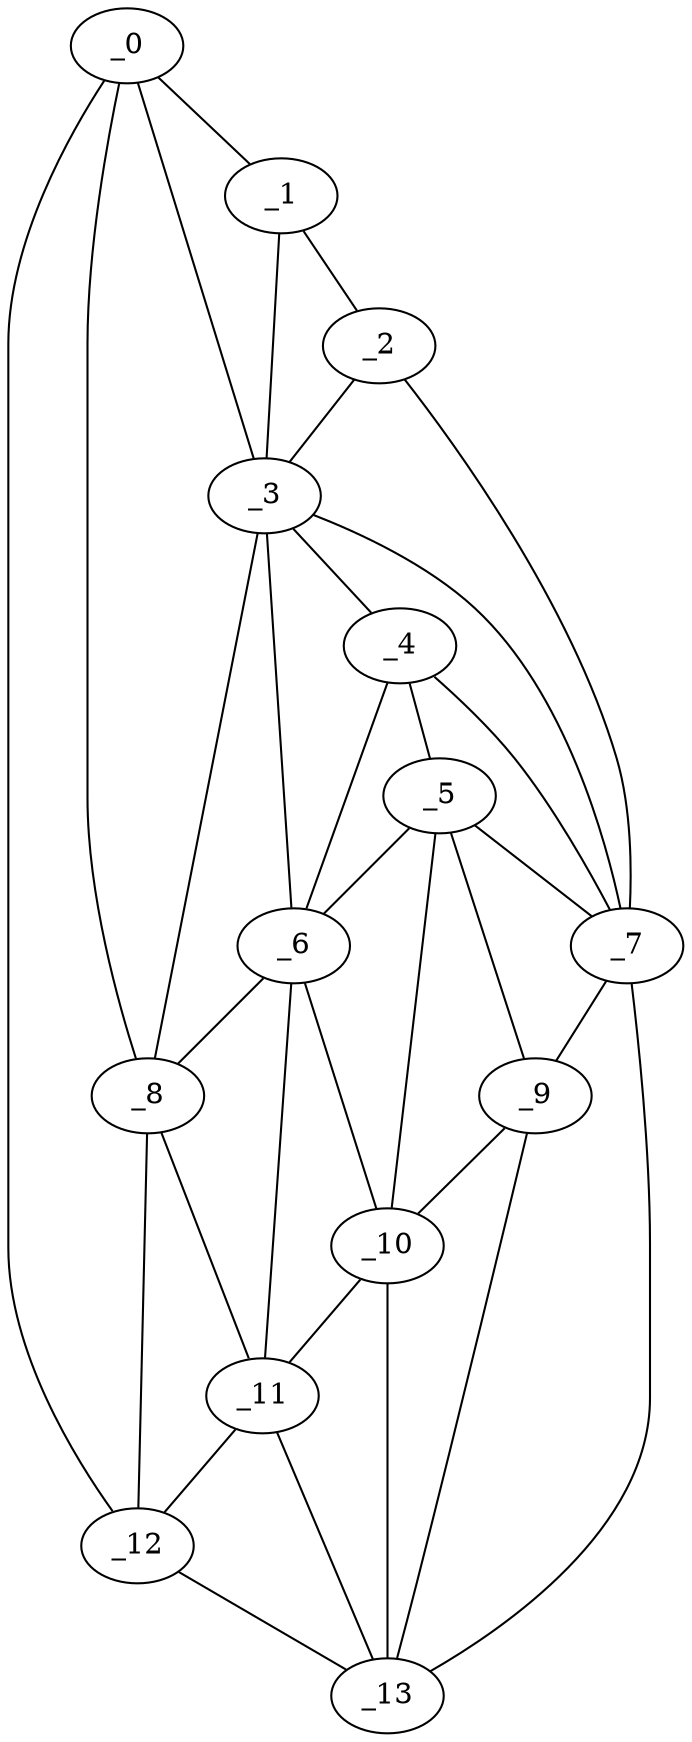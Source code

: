 graph "obj42__45.gxl" {
	_0	 [x=6,
		y=45];
	_1	 [x=12,
		y=42];
	_0 -- _1	 [valence=1];
	_3	 [x=61,
		y=50];
	_0 -- _3	 [valence=1];
	_8	 [x=93,
		y=79];
	_0 -- _8	 [valence=1];
	_12	 [x=120,
		y=90];
	_0 -- _12	 [valence=1];
	_2	 [x=35,
		y=37];
	_1 -- _2	 [valence=1];
	_1 -- _3	 [valence=2];
	_2 -- _3	 [valence=1];
	_7	 [x=91,
		y=38];
	_2 -- _7	 [valence=1];
	_4	 [x=78,
		y=49];
	_3 -- _4	 [valence=2];
	_6	 [x=88,
		y=71];
	_3 -- _6	 [valence=1];
	_3 -- _7	 [valence=2];
	_3 -- _8	 [valence=2];
	_5	 [x=87,
		y=47];
	_4 -- _5	 [valence=2];
	_4 -- _6	 [valence=1];
	_4 -- _7	 [valence=1];
	_5 -- _6	 [valence=2];
	_5 -- _7	 [valence=1];
	_9	 [x=96,
		y=48];
	_5 -- _9	 [valence=2];
	_10	 [x=99,
		y=60];
	_5 -- _10	 [valence=2];
	_6 -- _8	 [valence=2];
	_6 -- _10	 [valence=2];
	_11	 [x=106,
		y=74];
	_6 -- _11	 [valence=2];
	_7 -- _9	 [valence=1];
	_13	 [x=125,
		y=66];
	_7 -- _13	 [valence=1];
	_8 -- _11	 [valence=2];
	_8 -- _12	 [valence=2];
	_9 -- _10	 [valence=1];
	_9 -- _13	 [valence=2];
	_10 -- _11	 [valence=2];
	_10 -- _13	 [valence=2];
	_11 -- _12	 [valence=1];
	_11 -- _13	 [valence=2];
	_12 -- _13	 [valence=1];
}
